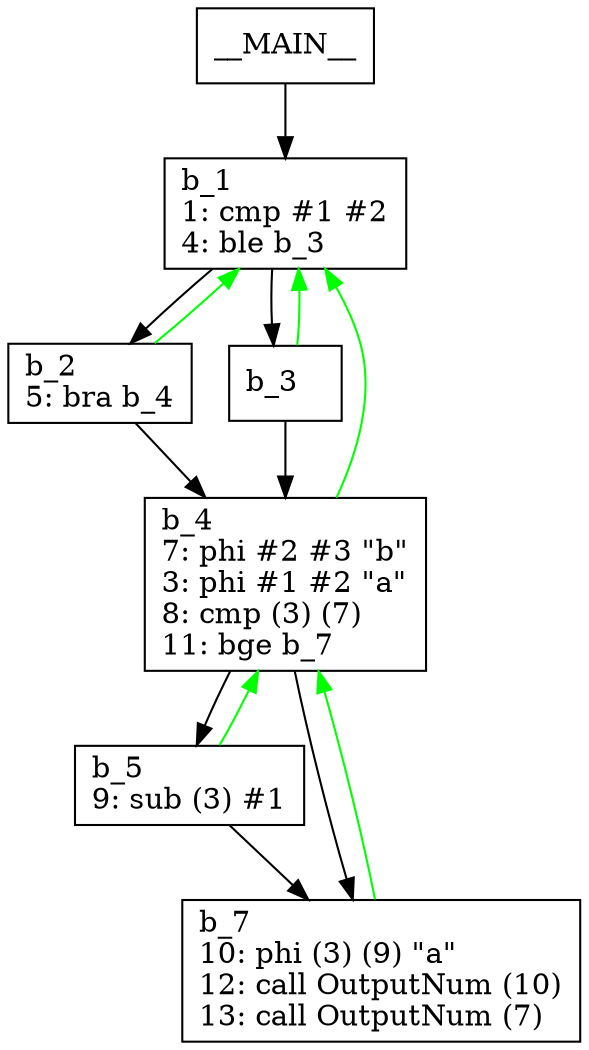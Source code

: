digraph Computation {
node [shape=box];
__MAIN__ -> b_1;
b_1 [label="b_1\l1: cmp #1 #2\l4: ble b_3\l"]
b_1 -> b_2;
b_2 [label="b_2\l5: bra b_4\l"]
b_2 -> b_4;
b_4 [label="b_4\l7: phi #2 #3 \"b\"\l3: phi #1 #2 \"a\"\l8: cmp (3) (7)\l11: bge b_7\l"]
b_4 -> b_5;
b_5 [label="b_5\l9: sub (3) #1\l"]
b_5 -> b_7;
b_7 [label="b_7\l10: phi (3) (9) \"a\"\l12: call OutputNum (10)\l13: call OutputNum (7)\l"]
b_7 -> b_4[color="green"];
b_5 -> b_4[color="green"];
b_4 -> b_7;
b_4 -> b_1[color="green"];
b_2 -> b_1[color="green"];
b_1 -> b_3;
b_3 [label="b_3\l"]
b_3 -> b_4;
b_3 -> b_1[color="green"];
}